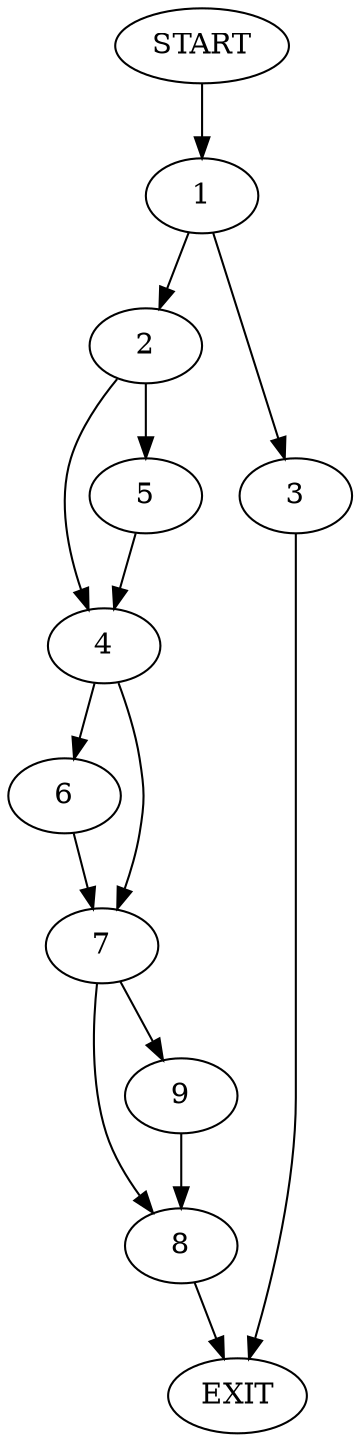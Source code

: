 digraph {
0 [label="START"]
10 [label="EXIT"]
0 -> 1
1 -> 2
1 -> 3
2 -> 4
2 -> 5
3 -> 10
4 -> 6
4 -> 7
5 -> 4
6 -> 7
7 -> 8
7 -> 9
8 -> 10
9 -> 8
}
